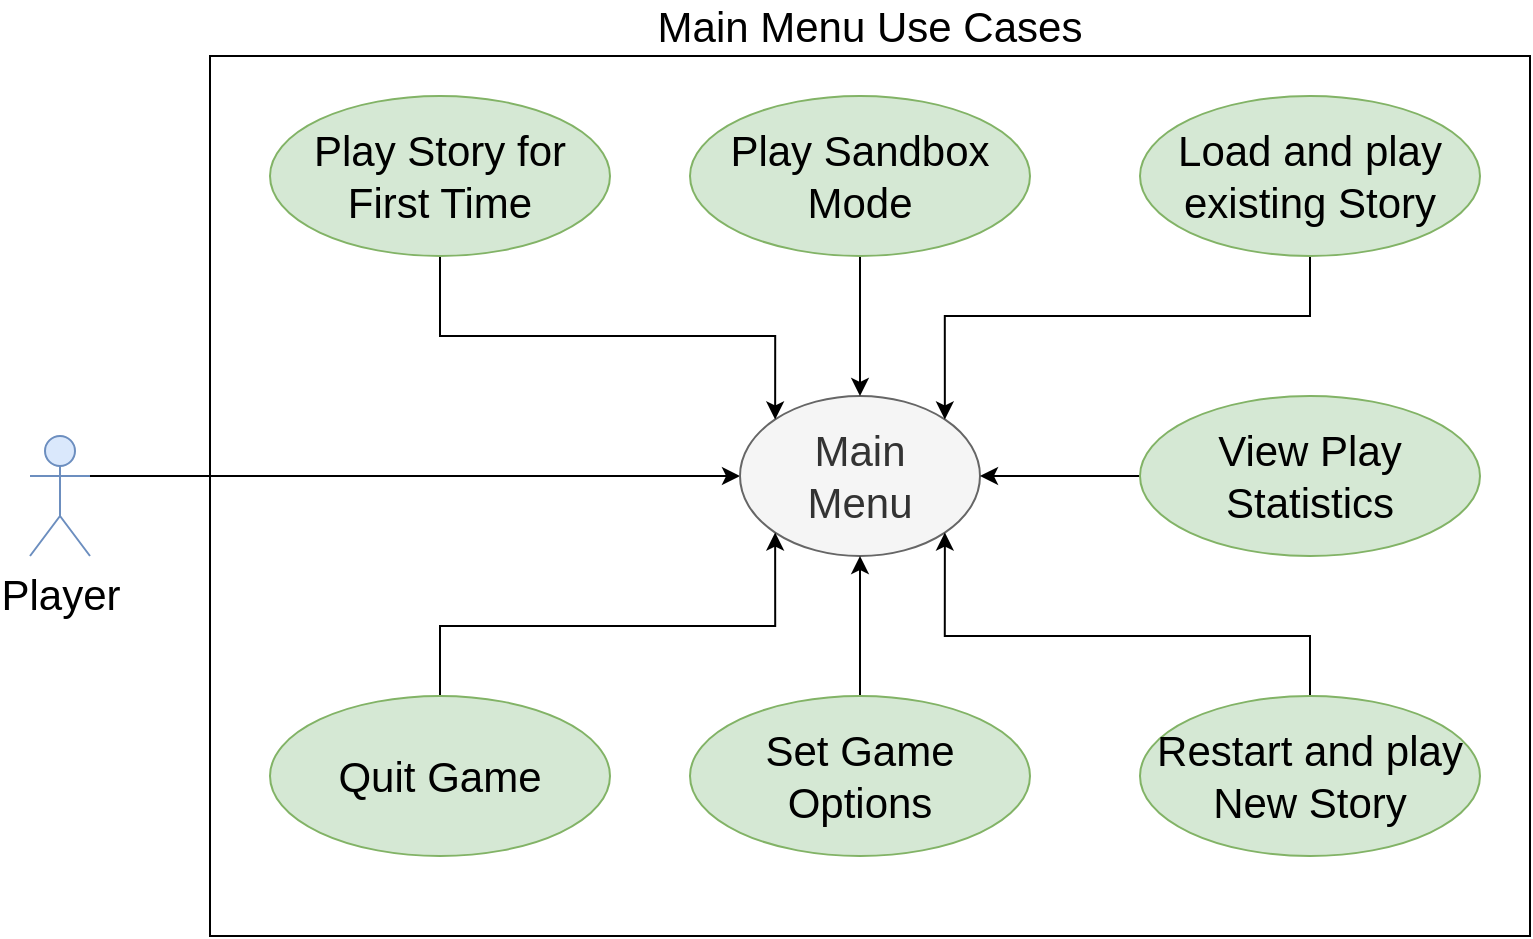 <mxfile version="13.6.4" type="google"><diagram id="Un3lnvbX3PJ8jCtmw02q" name="Page-1"><mxGraphModel dx="1422" dy="713" grid="1" gridSize="10" guides="1" tooltips="1" connect="1" arrows="1" fold="1" page="1" pageScale="1" pageWidth="850" pageHeight="1100" math="0" shadow="0"><root><mxCell id="0"/><mxCell id="1" parent="0"/><mxCell id="v_QrsMh10wvFZ7hn5J_0-1" value="Main Menu Use Cases" style="rounded=0;whiteSpace=wrap;html=1;labelPosition=center;verticalLabelPosition=top;align=center;verticalAlign=bottom;fontSize=21;" vertex="1" parent="1"><mxGeometry x="140" y="200" width="660" height="440" as="geometry"/></mxCell><mxCell id="v_QrsMh10wvFZ7hn5J_0-5" style="edgeStyle=orthogonalEdgeStyle;rounded=0;orthogonalLoop=1;jettySize=auto;html=1;exitX=1;exitY=0.333;exitDx=0;exitDy=0;exitPerimeter=0;entryX=0;entryY=0.5;entryDx=0;entryDy=0;fontSize=21;" edge="1" parent="1" source="v_QrsMh10wvFZ7hn5J_0-2" target="v_QrsMh10wvFZ7hn5J_0-4"><mxGeometry relative="1" as="geometry"/></mxCell><mxCell id="v_QrsMh10wvFZ7hn5J_0-2" value="Player" style="shape=umlActor;verticalLabelPosition=bottom;verticalAlign=top;html=1;fontSize=21;fillColor=#dae8fc;strokeColor=#6c8ebf;" vertex="1" parent="1"><mxGeometry x="50" y="390" width="30" height="60" as="geometry"/></mxCell><mxCell id="v_QrsMh10wvFZ7hn5J_0-4" value="Main&lt;br&gt;Menu" style="ellipse;whiteSpace=wrap;html=1;fontSize=21;fillColor=#f5f5f5;strokeColor=#666666;fontColor=#333333;" vertex="1" parent="1"><mxGeometry x="405" y="370" width="120" height="80" as="geometry"/></mxCell><mxCell id="v_QrsMh10wvFZ7hn5J_0-13" style="edgeStyle=orthogonalEdgeStyle;rounded=0;orthogonalLoop=1;jettySize=auto;html=1;exitX=0.5;exitY=1;exitDx=0;exitDy=0;entryX=0.5;entryY=0;entryDx=0;entryDy=0;fontSize=21;" edge="1" parent="1" source="v_QrsMh10wvFZ7hn5J_0-7" target="v_QrsMh10wvFZ7hn5J_0-4"><mxGeometry relative="1" as="geometry"/></mxCell><mxCell id="v_QrsMh10wvFZ7hn5J_0-7" value="Play Sandbox Mode" style="ellipse;whiteSpace=wrap;html=1;fontSize=21;fillColor=#d5e8d4;strokeColor=#82b366;" vertex="1" parent="1"><mxGeometry x="380" y="220" width="170" height="80" as="geometry"/></mxCell><mxCell id="v_QrsMh10wvFZ7hn5J_0-16" style="edgeStyle=orthogonalEdgeStyle;rounded=0;orthogonalLoop=1;jettySize=auto;html=1;exitX=0.5;exitY=0;exitDx=0;exitDy=0;entryX=1;entryY=1;entryDx=0;entryDy=0;fontSize=21;" edge="1" parent="1" source="v_QrsMh10wvFZ7hn5J_0-8" target="v_QrsMh10wvFZ7hn5J_0-4"><mxGeometry relative="1" as="geometry"><Array as="points"><mxPoint x="690" y="490"/><mxPoint x="507" y="490"/></Array></mxGeometry></mxCell><mxCell id="v_QrsMh10wvFZ7hn5J_0-8" value="Restart and play New Story" style="ellipse;whiteSpace=wrap;html=1;fontSize=21;fillColor=#d5e8d4;strokeColor=#82b366;" vertex="1" parent="1"><mxGeometry x="605" y="520" width="170" height="80" as="geometry"/></mxCell><mxCell id="v_QrsMh10wvFZ7hn5J_0-14" style="edgeStyle=orthogonalEdgeStyle;rounded=0;orthogonalLoop=1;jettySize=auto;html=1;exitX=0.5;exitY=1;exitDx=0;exitDy=0;entryX=1;entryY=0;entryDx=0;entryDy=0;fontSize=21;" edge="1" parent="1" source="v_QrsMh10wvFZ7hn5J_0-9" target="v_QrsMh10wvFZ7hn5J_0-4"><mxGeometry relative="1" as="geometry"><Array as="points"><mxPoint x="690" y="330"/><mxPoint x="507" y="330"/></Array></mxGeometry></mxCell><mxCell id="v_QrsMh10wvFZ7hn5J_0-9" value="Load and play existing Story" style="ellipse;whiteSpace=wrap;html=1;fontSize=21;fillColor=#d5e8d4;strokeColor=#82b366;" vertex="1" parent="1"><mxGeometry x="605" y="220" width="170" height="80" as="geometry"/></mxCell><mxCell id="v_QrsMh10wvFZ7hn5J_0-12" style="edgeStyle=orthogonalEdgeStyle;rounded=0;orthogonalLoop=1;jettySize=auto;html=1;exitX=0.5;exitY=0;exitDx=0;exitDy=0;entryX=0.5;entryY=1;entryDx=0;entryDy=0;fontSize=21;" edge="1" parent="1" source="v_QrsMh10wvFZ7hn5J_0-10" target="v_QrsMh10wvFZ7hn5J_0-4"><mxGeometry relative="1" as="geometry"/></mxCell><mxCell id="v_QrsMh10wvFZ7hn5J_0-10" value="Set Game Options" style="ellipse;whiteSpace=wrap;html=1;fontSize=21;fillColor=#d5e8d4;strokeColor=#82b366;" vertex="1" parent="1"><mxGeometry x="380" y="520" width="170" height="80" as="geometry"/></mxCell><mxCell id="v_QrsMh10wvFZ7hn5J_0-15" style="edgeStyle=orthogonalEdgeStyle;rounded=0;orthogonalLoop=1;jettySize=auto;html=1;exitX=0;exitY=0.5;exitDx=0;exitDy=0;fontSize=21;entryX=1;entryY=0.5;entryDx=0;entryDy=0;" edge="1" parent="1" source="v_QrsMh10wvFZ7hn5J_0-11" target="v_QrsMh10wvFZ7hn5J_0-4"><mxGeometry relative="1" as="geometry"><mxPoint x="410" y="420" as="targetPoint"/></mxGeometry></mxCell><mxCell id="v_QrsMh10wvFZ7hn5J_0-11" value="View Play Statistics" style="ellipse;whiteSpace=wrap;html=1;fontSize=21;fillColor=#d5e8d4;strokeColor=#82b366;" vertex="1" parent="1"><mxGeometry x="605" y="370" width="170" height="80" as="geometry"/></mxCell><mxCell id="v_QrsMh10wvFZ7hn5J_0-18" style="edgeStyle=orthogonalEdgeStyle;rounded=0;orthogonalLoop=1;jettySize=auto;html=1;exitX=0.5;exitY=1;exitDx=0;exitDy=0;entryX=0;entryY=0;entryDx=0;entryDy=0;fontSize=21;" edge="1" parent="1" source="v_QrsMh10wvFZ7hn5J_0-17" target="v_QrsMh10wvFZ7hn5J_0-4"><mxGeometry relative="1" as="geometry"><Array as="points"><mxPoint x="255" y="340"/><mxPoint x="423" y="340"/></Array></mxGeometry></mxCell><mxCell id="v_QrsMh10wvFZ7hn5J_0-17" value="Play Story for First Time" style="ellipse;whiteSpace=wrap;html=1;fontSize=21;fillColor=#d5e8d4;strokeColor=#82b366;" vertex="1" parent="1"><mxGeometry x="170" y="220" width="170" height="80" as="geometry"/></mxCell><mxCell id="v_QrsMh10wvFZ7hn5J_0-20" style="edgeStyle=orthogonalEdgeStyle;rounded=0;orthogonalLoop=1;jettySize=auto;html=1;exitX=0.5;exitY=0;exitDx=0;exitDy=0;entryX=0;entryY=1;entryDx=0;entryDy=0;fontSize=21;" edge="1" parent="1" source="v_QrsMh10wvFZ7hn5J_0-19" target="v_QrsMh10wvFZ7hn5J_0-4"><mxGeometry relative="1" as="geometry"/></mxCell><mxCell id="v_QrsMh10wvFZ7hn5J_0-19" value="Quit Game" style="ellipse;whiteSpace=wrap;html=1;fontSize=21;fillColor=#d5e8d4;strokeColor=#82b366;" vertex="1" parent="1"><mxGeometry x="170" y="520" width="170" height="80" as="geometry"/></mxCell></root></mxGraphModel></diagram></mxfile>